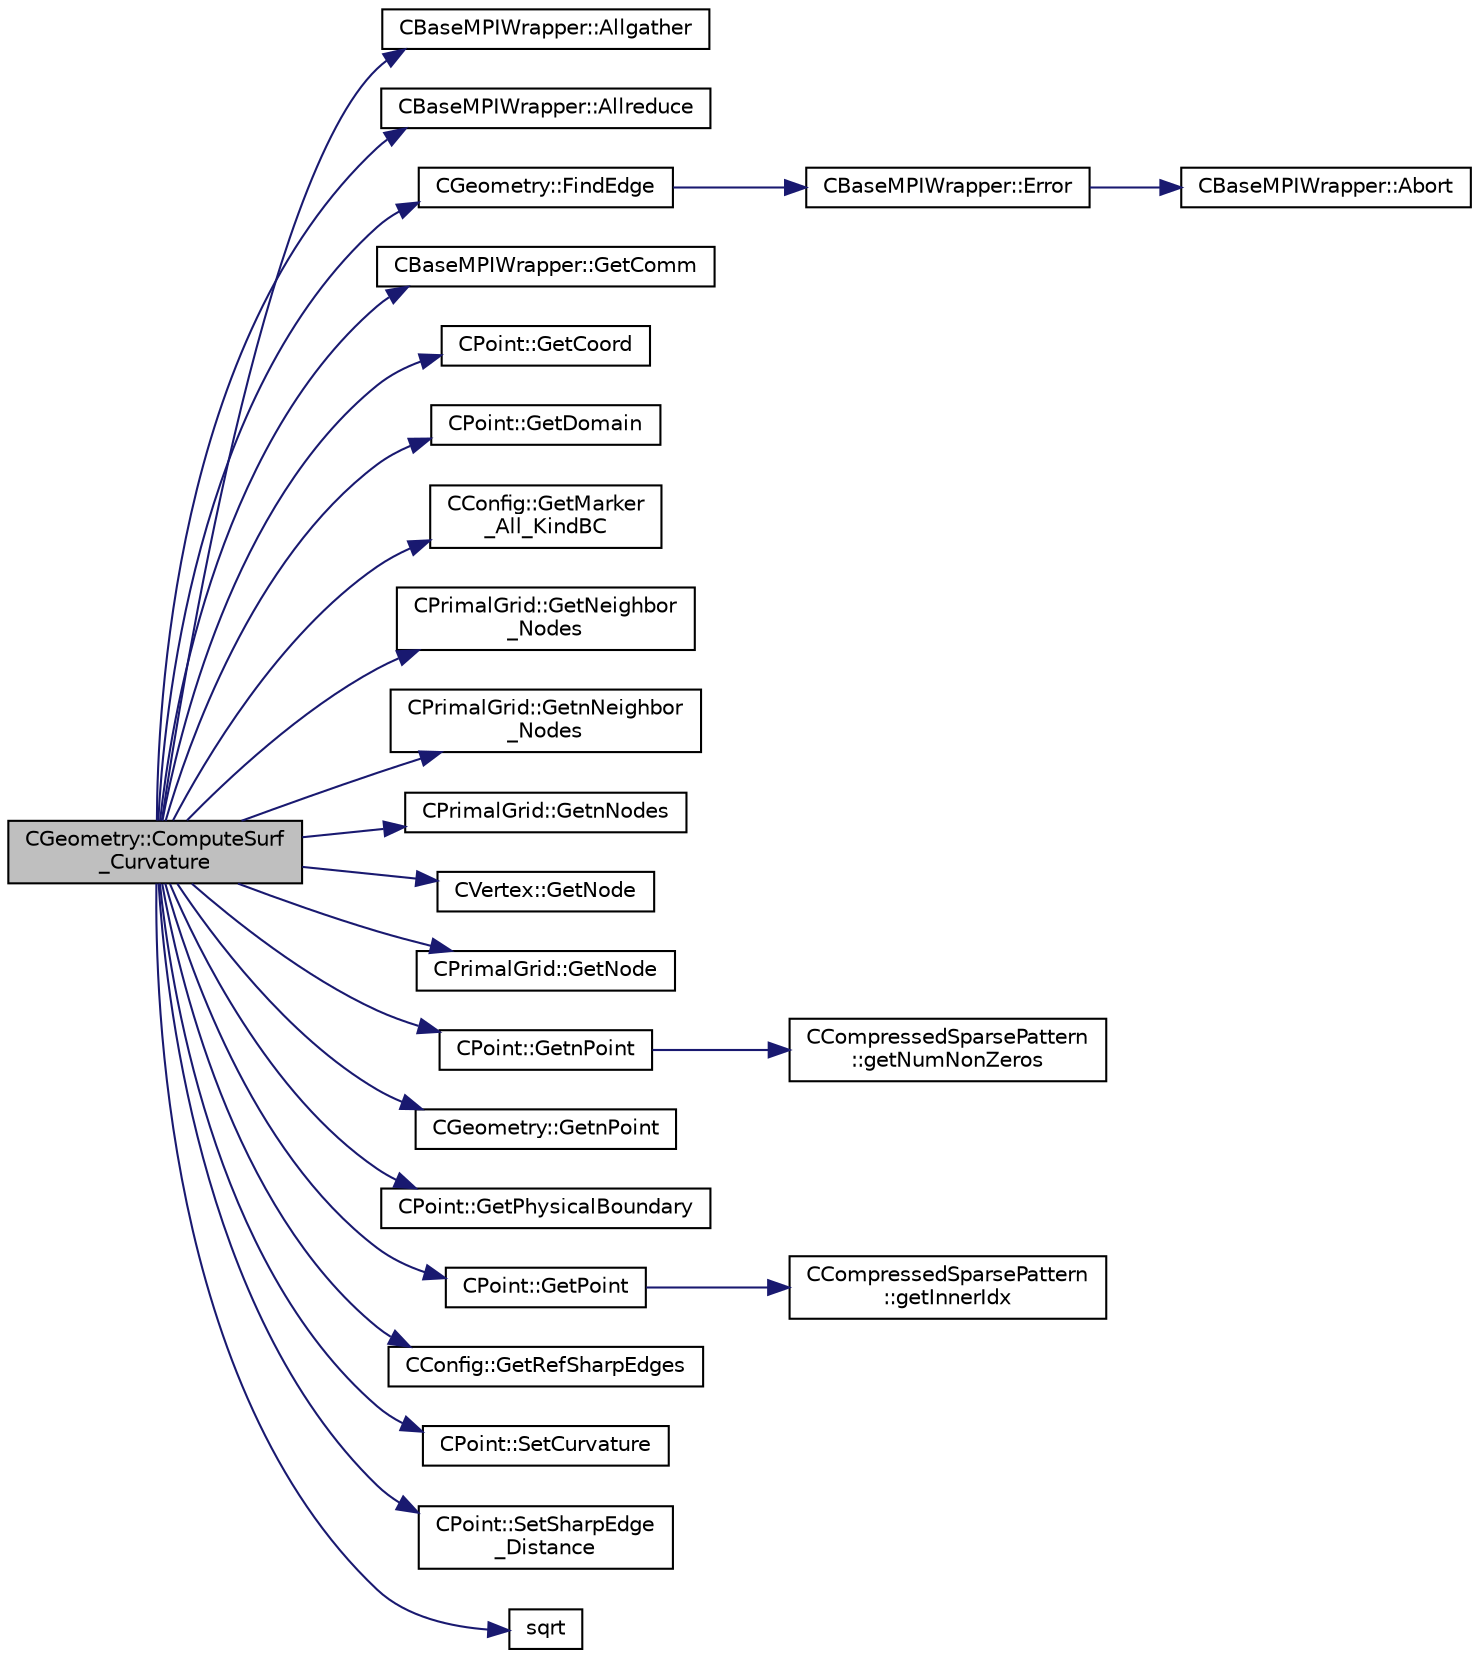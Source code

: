 digraph "CGeometry::ComputeSurf_Curvature"
{
 // LATEX_PDF_SIZE
  edge [fontname="Helvetica",fontsize="10",labelfontname="Helvetica",labelfontsize="10"];
  node [fontname="Helvetica",fontsize="10",shape=record];
  rankdir="LR";
  Node1 [label="CGeometry::ComputeSurf\l_Curvature",height=0.2,width=0.4,color="black", fillcolor="grey75", style="filled", fontcolor="black",tooltip="Find and store all vertices on a sharp corner in the geometry."];
  Node1 -> Node2 [color="midnightblue",fontsize="10",style="solid",fontname="Helvetica"];
  Node2 [label="CBaseMPIWrapper::Allgather",height=0.2,width=0.4,color="black", fillcolor="white", style="filled",URL="$classCBaseMPIWrapper.html#a137ef06ade0c4f94d2a61f9b8817b6a7",tooltip=" "];
  Node1 -> Node3 [color="midnightblue",fontsize="10",style="solid",fontname="Helvetica"];
  Node3 [label="CBaseMPIWrapper::Allreduce",height=0.2,width=0.4,color="black", fillcolor="white", style="filled",URL="$classCBaseMPIWrapper.html#a381d4b3738c09d92ee1ae9f89715b541",tooltip=" "];
  Node1 -> Node4 [color="midnightblue",fontsize="10",style="solid",fontname="Helvetica"];
  Node4 [label="CGeometry::FindEdge",height=0.2,width=0.4,color="black", fillcolor="white", style="filled",URL="$classCGeometry.html#aab9c8477bc95c8ecc45dacc1ce607a90",tooltip="Get the edge index from using the nodes of the edge."];
  Node4 -> Node5 [color="midnightblue",fontsize="10",style="solid",fontname="Helvetica"];
  Node5 [label="CBaseMPIWrapper::Error",height=0.2,width=0.4,color="black", fillcolor="white", style="filled",URL="$classCBaseMPIWrapper.html#a04457c47629bda56704e6a8804833eeb",tooltip=" "];
  Node5 -> Node6 [color="midnightblue",fontsize="10",style="solid",fontname="Helvetica"];
  Node6 [label="CBaseMPIWrapper::Abort",height=0.2,width=0.4,color="black", fillcolor="white", style="filled",URL="$classCBaseMPIWrapper.html#af7297d861dca86b45cf561b6ab642e8f",tooltip=" "];
  Node1 -> Node7 [color="midnightblue",fontsize="10",style="solid",fontname="Helvetica"];
  Node7 [label="CBaseMPIWrapper::GetComm",height=0.2,width=0.4,color="black", fillcolor="white", style="filled",URL="$classCBaseMPIWrapper.html#a8154391fc3522954802889d81d4ef5da",tooltip=" "];
  Node1 -> Node8 [color="midnightblue",fontsize="10",style="solid",fontname="Helvetica"];
  Node8 [label="CPoint::GetCoord",height=0.2,width=0.4,color="black", fillcolor="white", style="filled",URL="$classCPoint.html#ab16c29dd03911529cd73bf467c313179",tooltip="Get the coordinates dor the control volume."];
  Node1 -> Node9 [color="midnightblue",fontsize="10",style="solid",fontname="Helvetica"];
  Node9 [label="CPoint::GetDomain",height=0.2,width=0.4,color="black", fillcolor="white", style="filled",URL="$classCPoint.html#aa58a27b602e47ddcad22ae74a5c6bc81",tooltip="For parallel computation, its indicates if a point must be computed or not."];
  Node1 -> Node10 [color="midnightblue",fontsize="10",style="solid",fontname="Helvetica"];
  Node10 [label="CConfig::GetMarker\l_All_KindBC",height=0.2,width=0.4,color="black", fillcolor="white", style="filled",URL="$classCConfig.html#ae003cd8f406eaaa91849a774c9a20730",tooltip="Get the kind of boundary for each marker."];
  Node1 -> Node11 [color="midnightblue",fontsize="10",style="solid",fontname="Helvetica"];
  Node11 [label="CPrimalGrid::GetNeighbor\l_Nodes",height=0.2,width=0.4,color="black", fillcolor="white", style="filled",URL="$classCPrimalGrid.html#a8169bea1f0cdad0fd8653e7991643271",tooltip="Get neighbor nodes of a node."];
  Node1 -> Node12 [color="midnightblue",fontsize="10",style="solid",fontname="Helvetica"];
  Node12 [label="CPrimalGrid::GetnNeighbor\l_Nodes",height=0.2,width=0.4,color="black", fillcolor="white", style="filled",URL="$classCPrimalGrid.html#a33708dce00e9b574e06bea3b93fb2343",tooltip="Get number of neighbor nodes of a node."];
  Node1 -> Node13 [color="midnightblue",fontsize="10",style="solid",fontname="Helvetica"];
  Node13 [label="CPrimalGrid::GetnNodes",height=0.2,width=0.4,color="black", fillcolor="white", style="filled",URL="$classCPrimalGrid.html#ad07e4929bb7093fd08f1314a57739cce",tooltip="Get number of nodes of the element."];
  Node1 -> Node14 [color="midnightblue",fontsize="10",style="solid",fontname="Helvetica"];
  Node14 [label="CVertex::GetNode",height=0.2,width=0.4,color="black", fillcolor="white", style="filled",URL="$classCVertex.html#ad568da06e7191358d3a09a1bee71cdb5",tooltip="Get the node of the vertex."];
  Node1 -> Node15 [color="midnightblue",fontsize="10",style="solid",fontname="Helvetica"];
  Node15 [label="CPrimalGrid::GetNode",height=0.2,width=0.4,color="black", fillcolor="white", style="filled",URL="$classCPrimalGrid.html#a6353b89f5a8a3948cd475da6152bf077",tooltip="Get the nodes shared by the primal grid element."];
  Node1 -> Node16 [color="midnightblue",fontsize="10",style="solid",fontname="Helvetica"];
  Node16 [label="CPoint::GetnPoint",height=0.2,width=0.4,color="black", fillcolor="white", style="filled",URL="$classCPoint.html#accb93eb81c4e7e6c2605a7cd0d3c9cba",tooltip="Get the number of points that compose the control volume."];
  Node16 -> Node17 [color="midnightblue",fontsize="10",style="solid",fontname="Helvetica"];
  Node17 [label="CCompressedSparsePattern\l::getNumNonZeros",height=0.2,width=0.4,color="black", fillcolor="white", style="filled",URL="$classCCompressedSparsePattern.html#abbca9e2c2e9f3d3f568772f9edf0c0aa",tooltip=" "];
  Node1 -> Node18 [color="midnightblue",fontsize="10",style="solid",fontname="Helvetica"];
  Node18 [label="CGeometry::GetnPoint",height=0.2,width=0.4,color="black", fillcolor="white", style="filled",URL="$classCGeometry.html#a275fb07cd99ab79d7a04b4862280169d",tooltip="Get number of points."];
  Node1 -> Node19 [color="midnightblue",fontsize="10",style="solid",fontname="Helvetica"];
  Node19 [label="CPoint::GetPhysicalBoundary",height=0.2,width=0.4,color="black", fillcolor="white", style="filled",URL="$classCPoint.html#aaf8ce82e815afc59927fd23fc5bc34e2",tooltip="Provides information about if a point belong to the physical boundaries (without MPI)."];
  Node1 -> Node20 [color="midnightblue",fontsize="10",style="solid",fontname="Helvetica"];
  Node20 [label="CPoint::GetPoint",height=0.2,width=0.4,color="black", fillcolor="white", style="filled",URL="$classCPoint.html#a7916494f3e23b9fd83e6a808b9d144e8",tooltip="Get all the points that compose the control volume."];
  Node20 -> Node21 [color="midnightblue",fontsize="10",style="solid",fontname="Helvetica"];
  Node21 [label="CCompressedSparsePattern\l::getInnerIdx",height=0.2,width=0.4,color="black", fillcolor="white", style="filled",URL="$classCCompressedSparsePattern.html#a8c4b5a2720a4ebb463c0d8152f052e4d",tooltip=" "];
  Node1 -> Node22 [color="midnightblue",fontsize="10",style="solid",fontname="Helvetica"];
  Node22 [label="CConfig::GetRefSharpEdges",height=0.2,width=0.4,color="black", fillcolor="white", style="filled",URL="$classCConfig.html#a0ee5223c181251571982ecff71412fd2",tooltip="Get the reference coefficient for detecting sharp edges."];
  Node1 -> Node23 [color="midnightblue",fontsize="10",style="solid",fontname="Helvetica"];
  Node23 [label="CPoint::SetCurvature",height=0.2,width=0.4,color="black", fillcolor="white", style="filled",URL="$classCPoint.html#a7381673f34756ed6786caec383895bfa",tooltip="Set the value of the curvature at a surface node."];
  Node1 -> Node24 [color="midnightblue",fontsize="10",style="solid",fontname="Helvetica"];
  Node24 [label="CPoint::SetSharpEdge\l_Distance",height=0.2,width=0.4,color="black", fillcolor="white", style="filled",URL="$classCPoint.html#af49f321bc7c62b455ecee6ef96f04434",tooltip="Set the value of the distance to a sharp edge."];
  Node1 -> Node25 [color="midnightblue",fontsize="10",style="solid",fontname="Helvetica"];
  Node25 [label="sqrt",height=0.2,width=0.4,color="black", fillcolor="white", style="filled",URL="$group__SIMD.html#ga54a1925ab40fb4249ea255072520de35",tooltip=" "];
}
